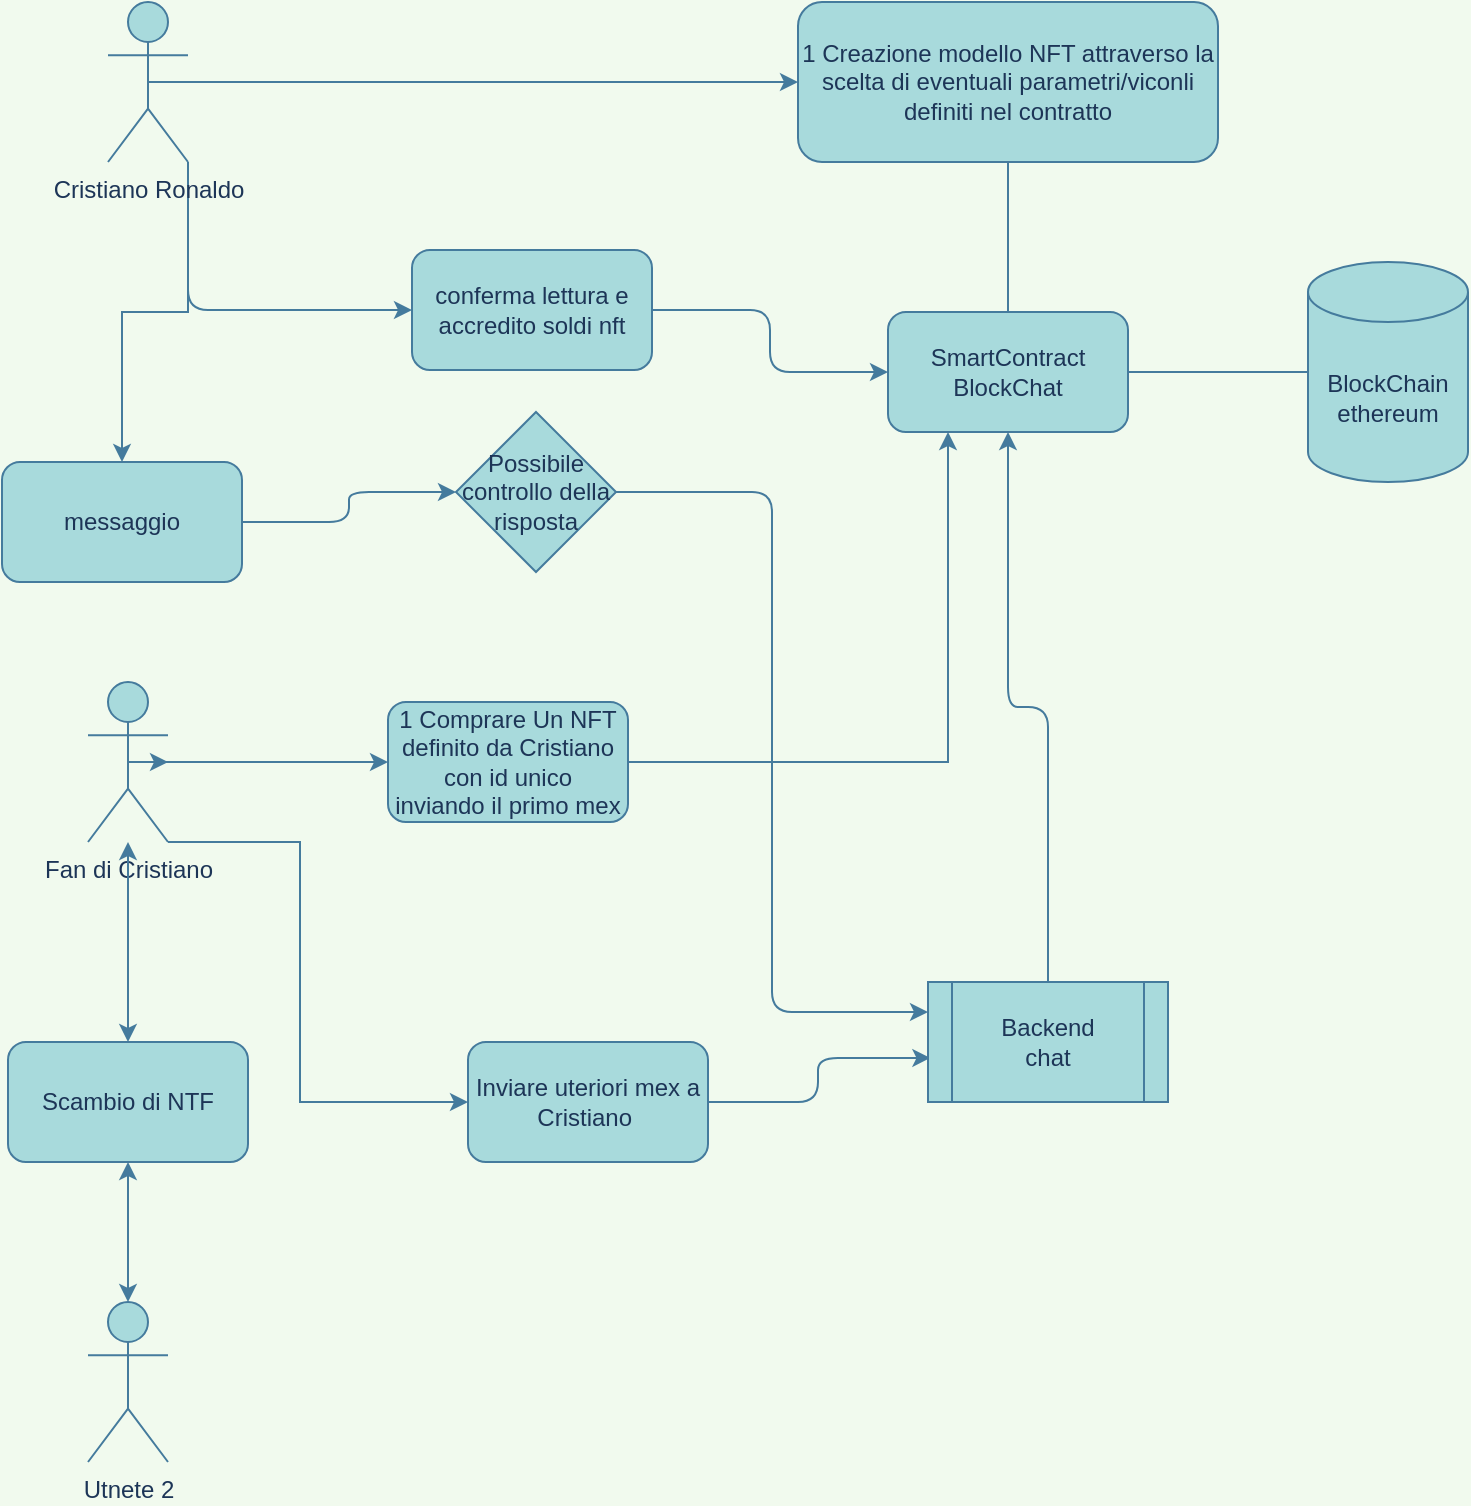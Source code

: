 <mxfile>
    <diagram id="au5PthFaD2kO7HGym4Ii" name="Page-1">
        <mxGraphModel dx="1055" dy="823" grid="0" gridSize="10" guides="1" tooltips="1" connect="1" arrows="1" fold="1" page="0" pageScale="1" pageWidth="291" pageHeight="413" background="#F1FAEE" math="0" shadow="0">
            <root>
                <mxCell id="0"/>
                <mxCell id="1" parent="0"/>
                <mxCell id="25" style="edgeStyle=orthogonalEdgeStyle;rounded=0;orthogonalLoop=1;jettySize=auto;html=1;exitX=0.5;exitY=0.5;exitDx=0;exitDy=0;exitPerimeter=0;entryX=0;entryY=0.5;entryDx=0;entryDy=0;labelBackgroundColor=#F1FAEE;strokeColor=#457B9D;fontColor=#1D3557;" parent="1" source="10" target="24" edge="1">
                    <mxGeometry relative="1" as="geometry"/>
                </mxCell>
                <mxCell id="52" style="edgeStyle=orthogonalEdgeStyle;rounded=0;orthogonalLoop=1;jettySize=auto;html=1;exitX=1;exitY=1;exitDx=0;exitDy=0;exitPerimeter=0;labelBackgroundColor=#F1FAEE;strokeColor=#457B9D;fontColor=#1D3557;" parent="1" source="10" target="46" edge="1">
                    <mxGeometry relative="1" as="geometry"/>
                </mxCell>
                <mxCell id="74" style="edgeStyle=orthogonalEdgeStyle;rounded=1;sketch=0;orthogonalLoop=1;jettySize=auto;html=1;exitX=1;exitY=1;exitDx=0;exitDy=0;exitPerimeter=0;entryX=0;entryY=0.5;entryDx=0;entryDy=0;strokeColor=#457B9D;fillColor=#A8DADC;fontColor=#1D3557;" edge="1" parent="1" source="10" target="73">
                    <mxGeometry relative="1" as="geometry"/>
                </mxCell>
                <mxCell id="10" value="Cristiano Ronaldo" style="shape=umlActor;verticalLabelPosition=bottom;verticalAlign=top;html=1;outlineConnect=0;fillColor=#A8DADC;strokeColor=#457B9D;fontColor=#1D3557;" parent="1" vertex="1">
                    <mxGeometry x="-340" y="-290" width="40" height="80" as="geometry"/>
                </mxCell>
                <mxCell id="56" style="edgeStyle=orthogonalEdgeStyle;rounded=0;orthogonalLoop=1;jettySize=auto;html=1;exitX=0.5;exitY=0.5;exitDx=0;exitDy=0;exitPerimeter=0;entryX=0;entryY=0.5;entryDx=0;entryDy=0;labelBackgroundColor=#F1FAEE;strokeColor=#457B9D;fontColor=#1D3557;" parent="1" source="13" target="31" edge="1">
                    <mxGeometry relative="1" as="geometry"/>
                </mxCell>
                <mxCell id="69" style="edgeStyle=orthogonalEdgeStyle;rounded=0;orthogonalLoop=1;jettySize=auto;html=1;exitX=1;exitY=1;exitDx=0;exitDy=0;exitPerimeter=0;entryX=0;entryY=0.5;entryDx=0;entryDy=0;labelBackgroundColor=#F1FAEE;strokeColor=#457B9D;fontColor=#1D3557;" edge="1" parent="1" source="13" target="32">
                    <mxGeometry relative="1" as="geometry">
                        <Array as="points">
                            <mxPoint x="-244" y="130"/>
                            <mxPoint x="-244" y="260"/>
                        </Array>
                    </mxGeometry>
                </mxCell>
                <mxCell id="70" style="edgeStyle=orthogonalEdgeStyle;rounded=0;orthogonalLoop=1;jettySize=auto;html=1;exitX=0.5;exitY=0.5;exitDx=0;exitDy=0;exitPerimeter=0;labelBackgroundColor=#F1FAEE;strokeColor=#457B9D;fontColor=#1D3557;" edge="1" parent="1" source="13">
                    <mxGeometry relative="1" as="geometry">
                        <mxPoint x="-310" y="90" as="targetPoint"/>
                    </mxGeometry>
                </mxCell>
                <mxCell id="13" value="Fan di Cristiano" style="shape=umlActor;verticalLabelPosition=bottom;verticalAlign=top;html=1;outlineConnect=0;fillColor=#A8DADC;strokeColor=#457B9D;fontColor=#1D3557;" parent="1" vertex="1">
                    <mxGeometry x="-350" y="50" width="40" height="80" as="geometry"/>
                </mxCell>
                <mxCell id="17" value="BlockChain ethereum" style="shape=cylinder3;whiteSpace=wrap;html=1;boundedLbl=1;backgroundOutline=1;size=15;fillColor=#A8DADC;strokeColor=#457B9D;fontColor=#1D3557;" parent="1" vertex="1">
                    <mxGeometry x="260" y="-160" width="80" height="110" as="geometry"/>
                </mxCell>
                <mxCell id="18" value="SmartContract&lt;br&gt;BlockChat" style="rounded=1;whiteSpace=wrap;html=1;fillColor=#A8DADC;strokeColor=#457B9D;fontColor=#1D3557;" parent="1" vertex="1">
                    <mxGeometry x="50" y="-135" width="120" height="60" as="geometry"/>
                </mxCell>
                <mxCell id="21" value="" style="endArrow=none;html=1;exitX=0;exitY=0.5;exitDx=0;exitDy=0;exitPerimeter=0;labelBackgroundColor=#F1FAEE;strokeColor=#457B9D;fontColor=#1D3557;edgeStyle=orthogonalEdgeStyle;" parent="1" source="17" edge="1">
                    <mxGeometry width="50" height="50" relative="1" as="geometry">
                        <mxPoint x="10" y="-70" as="sourcePoint"/>
                        <mxPoint x="170" y="-105" as="targetPoint"/>
                    </mxGeometry>
                </mxCell>
                <mxCell id="24" value="1 Creazione modello NFT attraverso la scelta di eventuali parametri/viconli definiti nel contratto" style="rounded=1;whiteSpace=wrap;html=1;fillColor=#A8DADC;strokeColor=#457B9D;fontColor=#1D3557;" parent="1" vertex="1">
                    <mxGeometry x="5" y="-290" width="210" height="80" as="geometry"/>
                </mxCell>
                <mxCell id="27" value="" style="endArrow=none;html=1;entryX=0.5;entryY=1;entryDx=0;entryDy=0;exitX=0.5;exitY=0;exitDx=0;exitDy=0;labelBackgroundColor=#F1FAEE;strokeColor=#457B9D;fontColor=#1D3557;edgeStyle=orthogonalEdgeStyle;" parent="1" source="18" target="24" edge="1">
                    <mxGeometry width="50" height="50" relative="1" as="geometry">
                        <mxPoint x="10" y="-90" as="sourcePoint"/>
                        <mxPoint x="60" y="-140" as="targetPoint"/>
                    </mxGeometry>
                </mxCell>
                <mxCell id="33" style="edgeStyle=orthogonalEdgeStyle;rounded=0;orthogonalLoop=1;jettySize=auto;html=1;exitX=1;exitY=0.5;exitDx=0;exitDy=0;entryX=0.25;entryY=1;entryDx=0;entryDy=0;labelBackgroundColor=#F1FAEE;strokeColor=#457B9D;fontColor=#1D3557;" parent="1" source="31" target="18" edge="1">
                    <mxGeometry relative="1" as="geometry"/>
                </mxCell>
                <mxCell id="31" value="1 Comprare Un NFT definito da Cristiano con id unico&lt;br&gt;inviando il primo mex" style="rounded=1;whiteSpace=wrap;html=1;fillColor=#A8DADC;strokeColor=#457B9D;fontColor=#1D3557;" parent="1" vertex="1">
                    <mxGeometry x="-200" y="60" width="120" height="60" as="geometry"/>
                </mxCell>
                <mxCell id="32" value="Inviare uteriori mex a Cristiano&amp;nbsp;" style="rounded=1;whiteSpace=wrap;html=1;fillColor=#A8DADC;strokeColor=#457B9D;fontColor=#1D3557;" parent="1" vertex="1">
                    <mxGeometry x="-160" y="230" width="120" height="60" as="geometry"/>
                </mxCell>
                <mxCell id="66" style="edgeStyle=orthogonalEdgeStyle;rounded=1;orthogonalLoop=1;jettySize=auto;html=1;labelBackgroundColor=#F1FAEE;strokeColor=#457B9D;fontColor=#1D3557;" parent="1" source="46" target="64" edge="1">
                    <mxGeometry relative="1" as="geometry"/>
                </mxCell>
                <mxCell id="46" value="messaggio" style="rounded=1;whiteSpace=wrap;html=1;fillColor=#A8DADC;strokeColor=#457B9D;fontColor=#1D3557;" parent="1" vertex="1">
                    <mxGeometry x="-393" y="-60" width="120" height="60" as="geometry"/>
                </mxCell>
                <mxCell id="53" value="" style="endArrow=classic;html=1;entryX=0.01;entryY=0.633;entryDx=0;entryDy=0;exitX=1;exitY=0.5;exitDx=0;exitDy=0;entryPerimeter=0;labelBackgroundColor=#F1FAEE;strokeColor=#457B9D;fontColor=#1D3557;edgeStyle=orthogonalEdgeStyle;" parent="1" source="32" target="67" edge="1">
                    <mxGeometry width="50" height="50" relative="1" as="geometry">
                        <mxPoint x="-190" y="-50" as="sourcePoint"/>
                        <mxPoint x="-140" y="-100" as="targetPoint"/>
                    </mxGeometry>
                </mxCell>
                <mxCell id="61" style="edgeStyle=orthogonalEdgeStyle;rounded=0;orthogonalLoop=1;jettySize=auto;html=1;exitX=0.5;exitY=0;exitDx=0;exitDy=0;exitPerimeter=0;entryX=0.5;entryY=0;entryDx=0;entryDy=0;entryPerimeter=0;labelBackgroundColor=#F1FAEE;strokeColor=#457B9D;fontColor=#1D3557;" parent="1" source="57" target="57" edge="1">
                    <mxGeometry relative="1" as="geometry"/>
                </mxCell>
                <mxCell id="57" value="Utnete 2" style="shape=umlActor;verticalLabelPosition=bottom;verticalAlign=top;html=1;outlineConnect=0;fillColor=#A8DADC;strokeColor=#457B9D;fontColor=#1D3557;" parent="1" vertex="1">
                    <mxGeometry x="-350" y="360" width="40" height="80" as="geometry"/>
                </mxCell>
                <mxCell id="59" value="Scambio di NTF" style="rounded=1;whiteSpace=wrap;html=1;fillColor=#A8DADC;strokeColor=#457B9D;fontColor=#1D3557;" parent="1" vertex="1">
                    <mxGeometry x="-390" y="230" width="120" height="60" as="geometry"/>
                </mxCell>
                <mxCell id="60" value="" style="endArrow=classic;startArrow=classic;html=1;exitX=0.5;exitY=0;exitDx=0;exitDy=0;labelBackgroundColor=#F1FAEE;strokeColor=#457B9D;fontColor=#1D3557;edgeStyle=orthogonalEdgeStyle;" parent="1" source="59" target="13" edge="1">
                    <mxGeometry width="50" height="50" relative="1" as="geometry">
                        <mxPoint x="-70" y="190" as="sourcePoint"/>
                        <mxPoint x="-340" y="150" as="targetPoint"/>
                    </mxGeometry>
                </mxCell>
                <mxCell id="62" value="" style="endArrow=classic;startArrow=classic;html=1;exitX=0.5;exitY=1;exitDx=0;exitDy=0;entryX=0.5;entryY=0;entryDx=0;entryDy=0;entryPerimeter=0;labelBackgroundColor=#F1FAEE;strokeColor=#457B9D;fontColor=#1D3557;edgeStyle=orthogonalEdgeStyle;" parent="1" source="59" target="57" edge="1">
                    <mxGeometry width="50" height="50" relative="1" as="geometry">
                        <mxPoint x="-80" y="180" as="sourcePoint"/>
                        <mxPoint x="-30" y="130" as="targetPoint"/>
                    </mxGeometry>
                </mxCell>
                <mxCell id="65" value="" style="edgeStyle=orthogonalEdgeStyle;rounded=1;orthogonalLoop=1;jettySize=auto;html=1;entryX=0;entryY=0.25;entryDx=0;entryDy=0;labelBackgroundColor=#F1FAEE;strokeColor=#457B9D;fontColor=#1D3557;" parent="1" source="64" target="67" edge="1">
                    <mxGeometry relative="1" as="geometry"/>
                </mxCell>
                <mxCell id="64" value="Possibile controllo della risposta" style="rhombus;whiteSpace=wrap;html=1;rounded=0;fillColor=#A8DADC;strokeColor=#457B9D;fontColor=#1D3557;" parent="1" vertex="1">
                    <mxGeometry x="-166" y="-85" width="80" height="80" as="geometry"/>
                </mxCell>
                <mxCell id="68" style="edgeStyle=orthogonalEdgeStyle;rounded=1;orthogonalLoop=1;jettySize=auto;html=1;entryX=0.5;entryY=1;entryDx=0;entryDy=0;labelBackgroundColor=#F1FAEE;strokeColor=#457B9D;fontColor=#1D3557;" parent="1" source="67" target="18" edge="1">
                    <mxGeometry relative="1" as="geometry"/>
                </mxCell>
                <mxCell id="67" value="Backend&lt;br&gt;chat" style="shape=process;whiteSpace=wrap;html=1;backgroundOutline=1;rounded=0;fillColor=#A8DADC;strokeColor=#457B9D;fontColor=#1D3557;" parent="1" vertex="1">
                    <mxGeometry x="70" y="200" width="120" height="60" as="geometry"/>
                </mxCell>
                <mxCell id="76" style="edgeStyle=orthogonalEdgeStyle;rounded=1;sketch=0;orthogonalLoop=1;jettySize=auto;html=1;exitX=1;exitY=0.5;exitDx=0;exitDy=0;entryX=0;entryY=0.5;entryDx=0;entryDy=0;strokeColor=#457B9D;fillColor=#A8DADC;fontColor=#1D3557;" edge="1" parent="1" source="73" target="18">
                    <mxGeometry relative="1" as="geometry"/>
                </mxCell>
                <mxCell id="73" value="conferma lettura e accredito soldi nft" style="rounded=1;whiteSpace=wrap;html=1;sketch=0;strokeColor=#457B9D;fillColor=#A8DADC;fontColor=#1D3557;" vertex="1" parent="1">
                    <mxGeometry x="-188" y="-166" width="120" height="60" as="geometry"/>
                </mxCell>
            </root>
        </mxGraphModel>
    </diagram>
</mxfile>